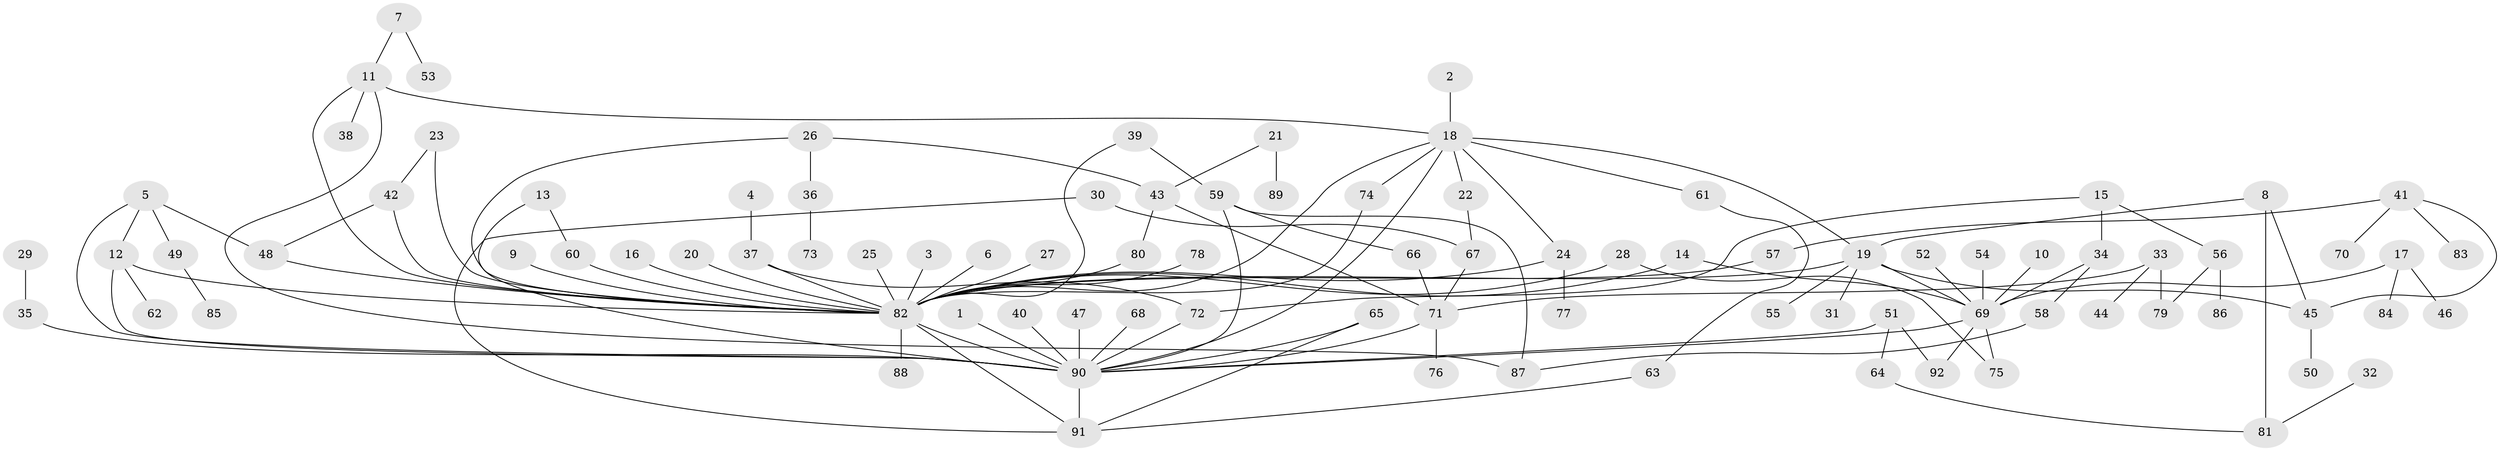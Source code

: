 // original degree distribution, {10: 0.007633587786259542, 21: 0.007633587786259542, 33: 0.007633587786259542, 8: 0.015267175572519083, 1: 0.4580152671755725, 2: 0.2366412213740458, 4: 0.07633587786259542, 3: 0.1450381679389313, 5: 0.030534351145038167, 6: 0.007633587786259542, 11: 0.007633587786259542}
// Generated by graph-tools (version 1.1) at 2025/36/03/04/25 23:36:54]
// undirected, 92 vertices, 123 edges
graph export_dot {
  node [color=gray90,style=filled];
  1;
  2;
  3;
  4;
  5;
  6;
  7;
  8;
  9;
  10;
  11;
  12;
  13;
  14;
  15;
  16;
  17;
  18;
  19;
  20;
  21;
  22;
  23;
  24;
  25;
  26;
  27;
  28;
  29;
  30;
  31;
  32;
  33;
  34;
  35;
  36;
  37;
  38;
  39;
  40;
  41;
  42;
  43;
  44;
  45;
  46;
  47;
  48;
  49;
  50;
  51;
  52;
  53;
  54;
  55;
  56;
  57;
  58;
  59;
  60;
  61;
  62;
  63;
  64;
  65;
  66;
  67;
  68;
  69;
  70;
  71;
  72;
  73;
  74;
  75;
  76;
  77;
  78;
  79;
  80;
  81;
  82;
  83;
  84;
  85;
  86;
  87;
  88;
  89;
  90;
  91;
  92;
  1 -- 90 [weight=1.0];
  2 -- 18 [weight=1.0];
  3 -- 82 [weight=1.0];
  4 -- 37 [weight=1.0];
  5 -- 12 [weight=1.0];
  5 -- 48 [weight=1.0];
  5 -- 49 [weight=1.0];
  5 -- 90 [weight=1.0];
  6 -- 82 [weight=1.0];
  7 -- 11 [weight=1.0];
  7 -- 53 [weight=1.0];
  8 -- 19 [weight=1.0];
  8 -- 45 [weight=1.0];
  8 -- 81 [weight=1.0];
  9 -- 82 [weight=1.0];
  10 -- 69 [weight=1.0];
  11 -- 18 [weight=1.0];
  11 -- 38 [weight=1.0];
  11 -- 82 [weight=1.0];
  11 -- 87 [weight=1.0];
  12 -- 62 [weight=1.0];
  12 -- 82 [weight=1.0];
  12 -- 90 [weight=1.0];
  13 -- 60 [weight=1.0];
  13 -- 90 [weight=1.0];
  14 -- 69 [weight=1.0];
  14 -- 82 [weight=1.0];
  15 -- 34 [weight=1.0];
  15 -- 56 [weight=1.0];
  15 -- 72 [weight=1.0];
  16 -- 82 [weight=1.0];
  17 -- 46 [weight=1.0];
  17 -- 69 [weight=1.0];
  17 -- 84 [weight=1.0];
  18 -- 19 [weight=1.0];
  18 -- 22 [weight=1.0];
  18 -- 24 [weight=1.0];
  18 -- 61 [weight=1.0];
  18 -- 74 [weight=1.0];
  18 -- 82 [weight=1.0];
  18 -- 90 [weight=1.0];
  19 -- 31 [weight=1.0];
  19 -- 45 [weight=1.0];
  19 -- 55 [weight=1.0];
  19 -- 69 [weight=1.0];
  19 -- 82 [weight=1.0];
  20 -- 82 [weight=1.0];
  21 -- 43 [weight=1.0];
  21 -- 89 [weight=1.0];
  22 -- 67 [weight=1.0];
  23 -- 42 [weight=1.0];
  23 -- 82 [weight=1.0];
  24 -- 77 [weight=1.0];
  24 -- 82 [weight=1.0];
  25 -- 82 [weight=1.0];
  26 -- 36 [weight=1.0];
  26 -- 43 [weight=1.0];
  26 -- 82 [weight=1.0];
  27 -- 82 [weight=1.0];
  28 -- 75 [weight=1.0];
  28 -- 82 [weight=1.0];
  29 -- 35 [weight=1.0];
  30 -- 67 [weight=1.0];
  30 -- 91 [weight=1.0];
  32 -- 81 [weight=1.0];
  33 -- 44 [weight=1.0];
  33 -- 71 [weight=1.0];
  33 -- 79 [weight=1.0];
  34 -- 58 [weight=1.0];
  34 -- 69 [weight=1.0];
  35 -- 90 [weight=2.0];
  36 -- 73 [weight=1.0];
  37 -- 72 [weight=1.0];
  37 -- 82 [weight=1.0];
  39 -- 59 [weight=1.0];
  39 -- 82 [weight=1.0];
  40 -- 90 [weight=1.0];
  41 -- 45 [weight=1.0];
  41 -- 57 [weight=1.0];
  41 -- 70 [weight=1.0];
  41 -- 83 [weight=1.0];
  42 -- 48 [weight=1.0];
  42 -- 82 [weight=1.0];
  43 -- 71 [weight=1.0];
  43 -- 80 [weight=1.0];
  45 -- 50 [weight=1.0];
  47 -- 90 [weight=1.0];
  48 -- 82 [weight=1.0];
  49 -- 85 [weight=1.0];
  51 -- 64 [weight=1.0];
  51 -- 90 [weight=1.0];
  51 -- 92 [weight=1.0];
  52 -- 69 [weight=1.0];
  54 -- 69 [weight=1.0];
  56 -- 79 [weight=1.0];
  56 -- 86 [weight=1.0];
  57 -- 82 [weight=2.0];
  58 -- 87 [weight=1.0];
  59 -- 66 [weight=1.0];
  59 -- 87 [weight=1.0];
  59 -- 90 [weight=1.0];
  60 -- 82 [weight=1.0];
  61 -- 63 [weight=1.0];
  63 -- 91 [weight=1.0];
  64 -- 81 [weight=1.0];
  65 -- 90 [weight=1.0];
  65 -- 91 [weight=1.0];
  66 -- 71 [weight=1.0];
  67 -- 71 [weight=1.0];
  68 -- 90 [weight=1.0];
  69 -- 75 [weight=1.0];
  69 -- 90 [weight=1.0];
  69 -- 92 [weight=1.0];
  71 -- 76 [weight=1.0];
  71 -- 90 [weight=1.0];
  72 -- 90 [weight=1.0];
  74 -- 82 [weight=1.0];
  78 -- 82 [weight=1.0];
  80 -- 82 [weight=1.0];
  82 -- 88 [weight=2.0];
  82 -- 90 [weight=1.0];
  82 -- 91 [weight=1.0];
  90 -- 91 [weight=1.0];
}

